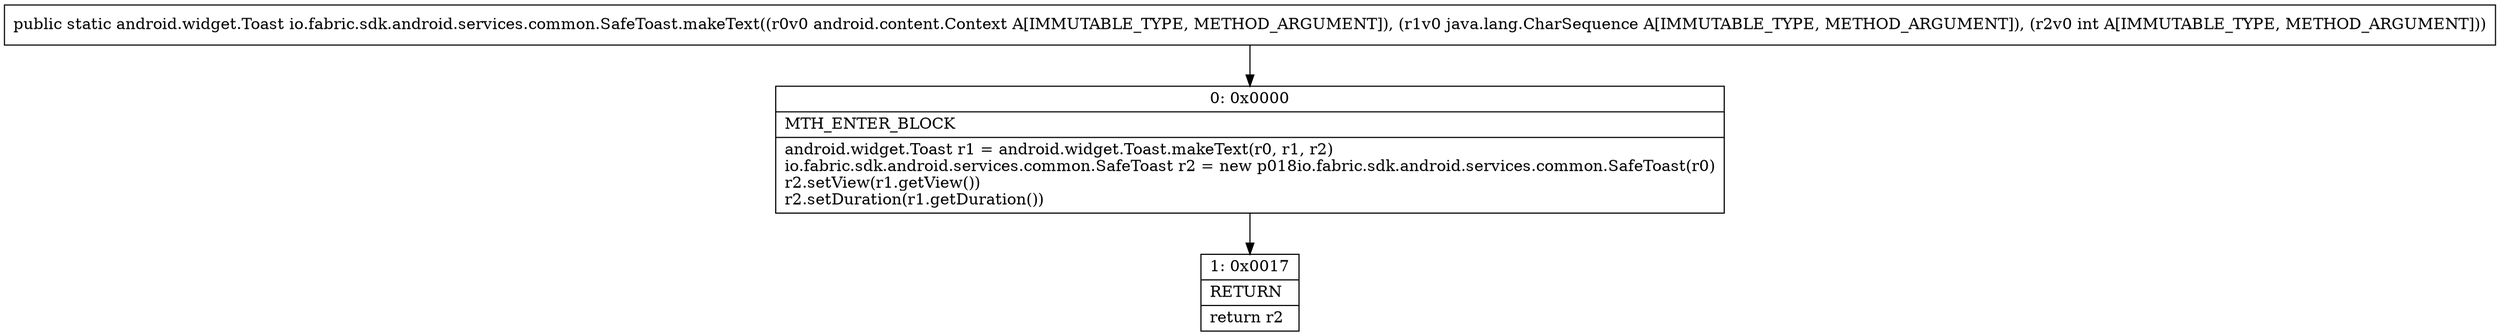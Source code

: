 digraph "CFG forio.fabric.sdk.android.services.common.SafeToast.makeText(Landroid\/content\/Context;Ljava\/lang\/CharSequence;I)Landroid\/widget\/Toast;" {
Node_0 [shape=record,label="{0\:\ 0x0000|MTH_ENTER_BLOCK\l|android.widget.Toast r1 = android.widget.Toast.makeText(r0, r1, r2)\lio.fabric.sdk.android.services.common.SafeToast r2 = new p018io.fabric.sdk.android.services.common.SafeToast(r0)\lr2.setView(r1.getView())\lr2.setDuration(r1.getDuration())\l}"];
Node_1 [shape=record,label="{1\:\ 0x0017|RETURN\l|return r2\l}"];
MethodNode[shape=record,label="{public static android.widget.Toast io.fabric.sdk.android.services.common.SafeToast.makeText((r0v0 android.content.Context A[IMMUTABLE_TYPE, METHOD_ARGUMENT]), (r1v0 java.lang.CharSequence A[IMMUTABLE_TYPE, METHOD_ARGUMENT]), (r2v0 int A[IMMUTABLE_TYPE, METHOD_ARGUMENT])) }"];
MethodNode -> Node_0;
Node_0 -> Node_1;
}

